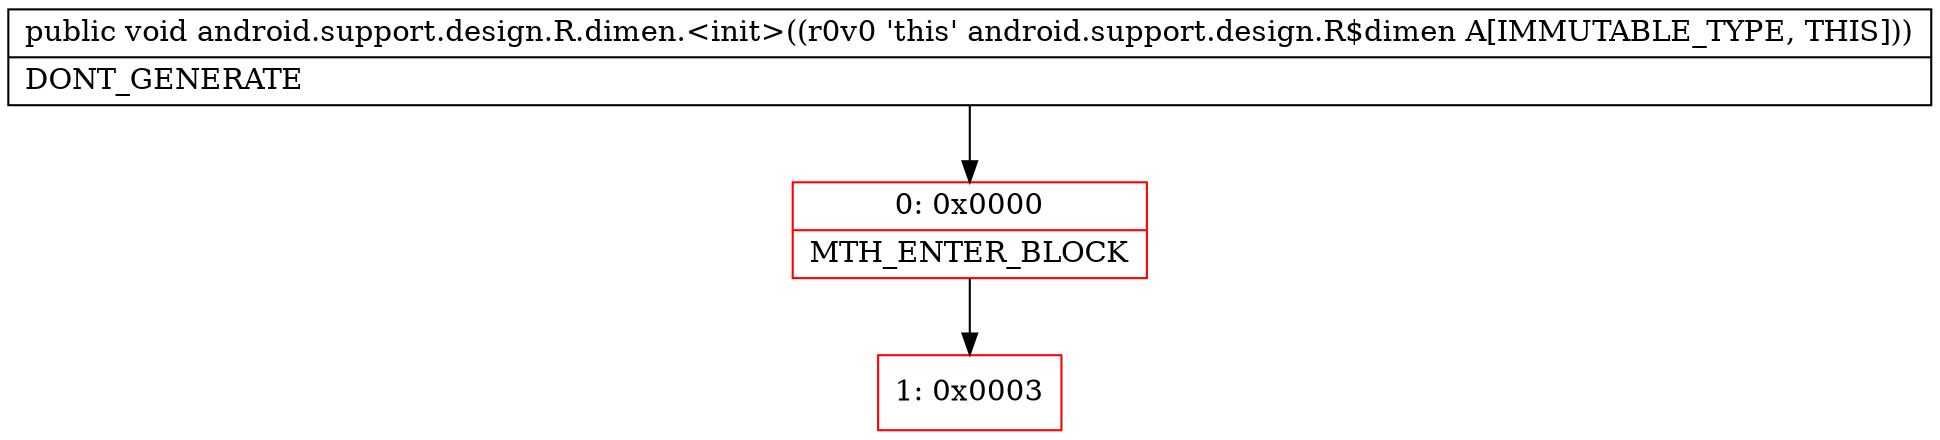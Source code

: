 digraph "CFG forandroid.support.design.R.dimen.\<init\>()V" {
subgraph cluster_Region_800319962 {
label = "R(0)";
node [shape=record,color=blue];
}
Node_0 [shape=record,color=red,label="{0\:\ 0x0000|MTH_ENTER_BLOCK\l}"];
Node_1 [shape=record,color=red,label="{1\:\ 0x0003}"];
MethodNode[shape=record,label="{public void android.support.design.R.dimen.\<init\>((r0v0 'this' android.support.design.R$dimen A[IMMUTABLE_TYPE, THIS]))  | DONT_GENERATE\l}"];
MethodNode -> Node_0;
Node_0 -> Node_1;
}

